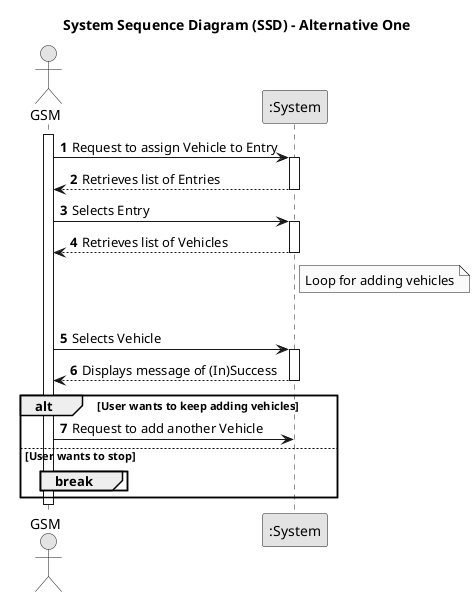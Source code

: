 @startuml
skinparam monochrome true
skinparam packageStyle rectangle
skinparam shadowing false

title System Sequence Diagram (SSD) - Alternative One

autonumber

actor "GSM" as GSM
participant ":System" as System

activate GSM
    GSM -> System : Request to assign Vehicle to Entry
    activate System
        System --> GSM : Retrieves list of Entries
    deactivate System
    GSM -> System : Selects Entry
    activate System
        System --> GSM : Retrieves list of Vehicles
    deactivate System

    ' Adding annotation for the loop
    note right of System : Loop for adding vehicles

    loop Adding Vehicles
        GSM -> System : Selects Vehicle
        activate System
            System --> GSM : Displays message of (In)Success
        deactivate System
        alt User wants to keep adding vehicles
            GSM -> System : Request to add another Vehicle
        else User wants to stop
            break
        end
    end
deactivate GSM

@enduml
